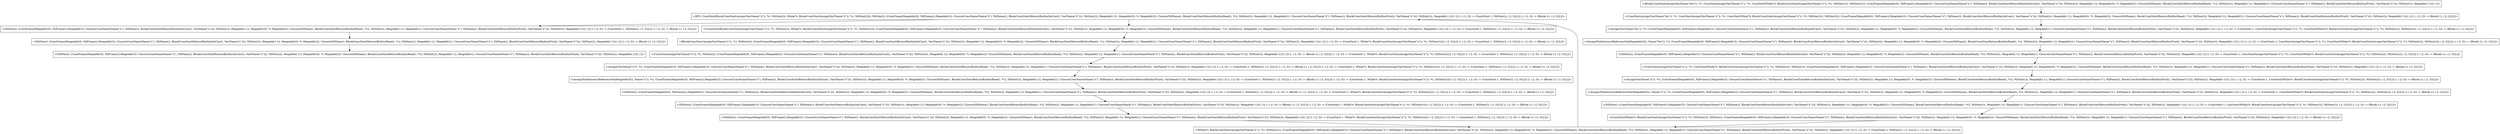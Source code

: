 digraph {
    0 [label="<(NilStmt(); (ConsFrame(HeapAddr(0), NilFrame()),HeapAddr(3): Closure(ConsName(Name(\"x\"), NilName()), Block(ConsStmt(Return(Builtin(IntCast(), Var(Name(\"x\")))), NilStmt())), HeapAddr(-1)), HeapAddr(0): *v, HeapAddr(2): Closure(NilName(), Block(ConsStmt(Return(Builtin(Read(), *v)), NilStmt())), HeapAddr(-1)), HeapAddr(1): Closure(ConsName(Name(\"x\"), NilName()), Block(ConsStmt(Return(Builtin(Print(), Var(Name(\"x\")))), NilStmt())), HeapAddr(-1)))) | []>"
      ,shape=box];
    1 [label="<(ConsStmt(Assign(Var(Name(\"foo\")), *v), ConsStmt(Assign(Var(Name(\"x\")), *v), ConsStmt(While(*v, Block(ConsStmt(Assign(Var(Name(\"x\")), *v), NilStmt()))), NilStmt()))); (ConsFrame(HeapAddr(0), NilFrame()),HeapAddr(3): Closure(ConsName(Name(\"x\"), NilName()), Block(ConsStmt(Return(Builtin(IntCast(), Var(Name(\"x\")))), NilStmt())), HeapAddr(-1)), HeapAddr(0): *v, HeapAddr(2): Closure(NilName(), Block(ConsStmt(Return(Builtin(Read(), *v)), NilStmt())), HeapAddr(-1)), HeapAddr(1): Closure(ConsName(Name(\"x\"), NilName()), Block(ConsStmt(Return(Builtin(Print(), Var(Name(\"x\")))), NilStmt())), HeapAddr(-1)))) | [\\(-1; (-2,-3)) -> (Block(-1); (-2,-3))].[]>"
      ,shape=box];
    2 [label="<(Assign(FieldAccess(ReferenceVal(HeapAddr(0)), Name(\"foo\")), *v); (ConsFrame(HeapAddr(0), NilFrame()),HeapAddr(3): Closure(ConsName(Name(\"x\"), NilName()), Block(ConsStmt(Return(Builtin(IntCast(), Var(Name(\"x\")))), NilStmt())), HeapAddr(-1)), HeapAddr(0): *v, HeapAddr(2): Closure(NilName(), Block(ConsStmt(Return(Builtin(Read(), *v)), NilStmt())), HeapAddr(-1)), HeapAddr(1): Closure(ConsName(Name(\"x\"), NilName()), Block(ConsStmt(Return(Builtin(Print(), Var(Name(\"x\")))), NilStmt())), HeapAddr(-1)))) | [\\(-1; (-2,-3)) -> (ConsStmt(-1, ConsStmt(Assign(Var(Name(\"x\")), *v), ConsStmt(While(*v, Block(ConsStmt(Assign(Var(Name(\"x\")), *v), NilStmt()))), NilStmt()))); (-2,-3))].[\\(-1; (-2,-3)) -> (Block(-1); (-2,-3))].[]>"
      ,shape=box];
    3 [label="<(NilStmt(); (ConsFrame(HeapAddr(0), NilFrame()),HeapAddr(3): Closure(ConsName(Name(\"x\"), NilName()), Block(ConsStmt(Return(Builtin(IntCast(), Var(Name(\"x\")))), NilStmt())), HeapAddr(-1)), HeapAddr(0): *v, HeapAddr(2): Closure(NilName(), Block(ConsStmt(Return(Builtin(Read(), *v)), NilStmt())), HeapAddr(-1)), HeapAddr(1): Closure(ConsName(Name(\"x\"), NilName()), Block(ConsStmt(Return(Builtin(Print(), Var(Name(\"x\")))), NilStmt())), HeapAddr(-1)))) | [\\(-1; (-2,-3)) -> (ConsStmt(-1, NilStmt()); (-2,-3))].[\\(-1; (-2,-3)) -> (Block(-1); (-2,-3))].[\\(-1; (-2,-3)) -> (ConsStmt(-1, While(*v, Block(ConsStmt(Assign(Var(Name(\"x\")), *v), NilStmt())))); (-2,-3))].[\\(-1; (-2,-3)) -> (ConsStmt(-1, NilStmt()); (-2,-3))].[\\(-1; (-2,-3)) -> (Block(-1); (-2,-3))].[]>"
      ,shape=box];
    4 [label="<(Assign(FieldAccess(ReferenceVal(HeapAddr(0)), Name(\"x\")), *v); (ConsFrame(HeapAddr(0), NilFrame()),HeapAddr(3): Closure(ConsName(Name(\"x\"), NilName()), Block(ConsStmt(Return(Builtin(IntCast(), Var(Name(\"x\")))), NilStmt())), HeapAddr(-1)), HeapAddr(0): *v, HeapAddr(2): Closure(NilName(), Block(ConsStmt(Return(Builtin(Read(), *v)), NilStmt())), HeapAddr(-1)), HeapAddr(1): Closure(ConsName(Name(\"x\"), NilName()), Block(ConsStmt(Return(Builtin(Print(), Var(Name(\"x\")))), NilStmt())), HeapAddr(-1)))) | [\\(-1; (-2,-3)) -> (ConsStmt(-1, NilStmt()); (-2,-3))].[\\(-1; (-2,-3)) -> (Block(-1); (-2,-3))].[\\(-1; (-2,-3)) -> (ConsStmt(-1, While(*v, Block(ConsStmt(Assign(Var(Name(\"x\")), *v), NilStmt())))); (-2,-3))].[\\(-1; (-2,-3)) -> (ConsStmt(-1, NilStmt()); (-2,-3))].[\\(-1; (-2,-3)) -> (Block(-1); (-2,-3))].[]>"
      ,shape=box];
    5 [label="<(Assign(Var(Name(\"x\")), *v); (ConsFrame(HeapAddr(0), NilFrame()),HeapAddr(3): Closure(ConsName(Name(\"x\"), NilName()), Block(ConsStmt(Return(Builtin(IntCast(), Var(Name(\"x\")))), NilStmt())), HeapAddr(-1)), HeapAddr(0): *v, HeapAddr(2): Closure(NilName(), Block(ConsStmt(Return(Builtin(Read(), *v)), NilStmt())), HeapAddr(-1)), HeapAddr(1): Closure(ConsName(Name(\"x\"), NilName()), Block(ConsStmt(Return(Builtin(Print(), Var(Name(\"x\")))), NilStmt())), HeapAddr(-1)))) | [\\(-1; (-2,-3)) -> (ConsStmt(-1, NilStmt()); (-2,-3))].[\\(-1; (-2,-3)) -> (Block(-1); (-2,-3))].[\\(-1; (-2,-3)) -> (ConsStmt(-1, While(*v, Block(ConsStmt(Assign(Var(Name(\"x\")), *v), NilStmt())))); (-2,-3))].[\\(-1; (-2,-3)) -> (ConsStmt(-1, NilStmt()); (-2,-3))].[\\(-1; (-2,-3)) -> (Block(-1); (-2,-3))].[]>"
      ,shape=box];
    6 [label="<(ConsStmt(Assign(Var(Name(\"x\")), *v), NilStmt()); (ConsFrame(HeapAddr(0), NilFrame()),HeapAddr(3): Closure(ConsName(Name(\"x\"), NilName()), Block(ConsStmt(Return(Builtin(IntCast(), Var(Name(\"x\")))), NilStmt())), HeapAddr(-1)), HeapAddr(0): *v, HeapAddr(2): Closure(NilName(), Block(ConsStmt(Return(Builtin(Read(), *v)), NilStmt())), HeapAddr(-1)), HeapAddr(1): Closure(ConsName(Name(\"x\"), NilName()), Block(ConsStmt(Return(Builtin(Print(), Var(Name(\"x\")))), NilStmt())), HeapAddr(-1)))) | [\\(-1; (-2,-3)) -> (Block(-1); (-2,-3))].[\\(-1; (-2,-3)) -> (ConsStmt(-1, While(*v, Block(ConsStmt(Assign(Var(Name(\"x\")), *v), NilStmt())))); (-2,-3))].[\\(-1; (-2,-3)) -> (ConsStmt(-1, NilStmt()); (-2,-3))].[\\(-1; (-2,-3)) -> (Block(-1); (-2,-3))].[]>"
      ,shape=box];
    7 [label="<(NilStmt(); (ConsFrame(HeapAddr(0), NilFrame()),HeapAddr(3): Closure(ConsName(Name(\"x\"), NilName()), Block(ConsStmt(Return(Builtin(IntCast(), Var(Name(\"x\")))), NilStmt())), HeapAddr(-1)), HeapAddr(0): *v, HeapAddr(2): Closure(NilName(), Block(ConsStmt(Return(Builtin(Read(), *v)), NilStmt())), HeapAddr(-1)), HeapAddr(1): Closure(ConsName(Name(\"x\"), NilName()), Block(ConsStmt(Return(Builtin(Print(), Var(Name(\"x\")))), NilStmt())), HeapAddr(-1)))) | [\\(-1; (-2,-3)) -> (Block(-1); (-2,-3))].[\\(-1; (-2,-3)) -> (ConsStmt(-1, While(*v, Block(ConsStmt(Assign(Var(Name(\"x\")), *v), NilStmt())))); (-2,-3))].[\\(-1; (-2,-3)) -> (ConsStmt(-1, NilStmt()); (-2,-3))].[\\(-1; (-2,-3)) -> (Block(-1); (-2,-3))].[]>"
      ,shape=box];
    8 [label="<(NilStmt(); (ConsFrame(HeapAddr(0), NilFrame()),HeapAddr(3): Closure(ConsName(Name(\"x\"), NilName()), Block(ConsStmt(Return(Builtin(IntCast(), Var(Name(\"x\")))), NilStmt())), HeapAddr(-1)), HeapAddr(0): *v, HeapAddr(2): Closure(NilName(), Block(ConsStmt(Return(Builtin(Read(), *v)), NilStmt())), HeapAddr(-1)), HeapAddr(1): Closure(ConsName(Name(\"x\"), NilName()), Block(ConsStmt(Return(Builtin(Print(), Var(Name(\"x\")))), NilStmt())), HeapAddr(-1)))) | [\\(-1; (-2,-3)) -> (ConsStmt(-1, While(*v, Block(ConsStmt(Assign(Var(Name(\"x\")), *v), NilStmt())))); (-2,-3))].[\\(-1; (-2,-3)) -> (ConsStmt(-1, NilStmt()); (-2,-3))].[\\(-1; (-2,-3)) -> (Block(-1); (-2,-3))].[]>"
      ,shape=box];
    9 [label="<(Block(ConsStmt(Assign(Var(Name(\"x\")), *v), NilStmt())); (ConsFrame(HeapAddr(0), NilFrame()),HeapAddr(3): Closure(ConsName(Name(\"x\"), NilName()), Block(ConsStmt(Return(Builtin(IntCast(), Var(Name(\"x\")))), NilStmt())), HeapAddr(-1)), HeapAddr(0): *v, HeapAddr(2): Closure(NilName(), Block(ConsStmt(Return(Builtin(Read(), *v)), NilStmt())), HeapAddr(-1)), HeapAddr(1): Closure(ConsName(Name(\"x\"), NilName()), Block(ConsStmt(Return(Builtin(Print(), Var(Name(\"x\")))), NilStmt())), HeapAddr(-1)))) | [\\(-1; (-2,-3)) -> (ConsStmt(-1, While(*v, Block(ConsStmt(Assign(Var(Name(\"x\")), *v), NilStmt())))); (-2,-3))].[\\(-1; (-2,-3)) -> (ConsStmt(-1, NilStmt()); (-2,-3))].[\\(-1; (-2,-3)) -> (Block(-1); (-2,-3))].[]>"
      ,shape=box];
    10 [label="<(If(*v, ConsStmt(Block(ConsStmt(Assign(Var(Name(\"x\")), *v), NilStmt())), While(*v, Block(ConsStmt(Assign(Var(Name(\"x\")), *v), NilStmt())))), NilStmt()); (ConsFrame(HeapAddr(0), NilFrame()),HeapAddr(3): Closure(ConsName(Name(\"x\"), NilName()), Block(ConsStmt(Return(Builtin(IntCast(), Var(Name(\"x\")))), NilStmt())), HeapAddr(-1)), HeapAddr(0): *v, HeapAddr(2): Closure(NilName(), Block(ConsStmt(Return(Builtin(Read(), *v)), NilStmt())), HeapAddr(-1)), HeapAddr(1): Closure(ConsName(Name(\"x\"), NilName()), Block(ConsStmt(Return(Builtin(Print(), Var(Name(\"x\")))), NilStmt())), HeapAddr(-1)))) | [\\(-1; (-2,-3)) -> (ConsStmt(-1, NilStmt()); (-2,-3))].[\\(-1; (-2,-3)) -> (Block(-1); (-2,-3))].[]>"
       ,shape=box];
    11 [label="<(NilStmt(); (ConsFrame(HeapAddr(0), NilFrame()),HeapAddr(3): Closure(ConsName(Name(\"x\"), NilName()), Block(ConsStmt(Return(Builtin(IntCast(), Var(Name(\"x\")))), NilStmt())), HeapAddr(-1)), HeapAddr(0): *v, HeapAddr(2): Closure(NilName(), Block(ConsStmt(Return(Builtin(Read(), *v)), NilStmt())), HeapAddr(-1)), HeapAddr(1): Closure(ConsName(Name(\"x\"), NilName()), Block(ConsStmt(Return(Builtin(Print(), Var(Name(\"x\")))), NilStmt())), HeapAddr(-1)))) | [\\(-1; (-2,-3)) -> (ConsStmt(-1, ConsStmt(Assign(Var(Name(\"x\")), *v), ConsStmt(While(*v, Block(ConsStmt(Assign(Var(Name(\"x\")), *v), NilStmt()))), NilStmt()))); (-2,-3))].[\\(-1; (-2,-3)) -> (Block(-1); (-2,-3))].[]>"
       ,shape=box];
    12 [label="<(Assign(Var(Name(\"foo\")), *v); (ConsFrame(HeapAddr(0), NilFrame()),HeapAddr(3): Closure(ConsName(Name(\"x\"), NilName()), Block(ConsStmt(Return(Builtin(IntCast(), Var(Name(\"x\")))), NilStmt())), HeapAddr(-1)), HeapAddr(0): *v, HeapAddr(2): Closure(NilName(), Block(ConsStmt(Return(Builtin(Read(), *v)), NilStmt())), HeapAddr(-1)), HeapAddr(1): Closure(ConsName(Name(\"x\"), NilName()), Block(ConsStmt(Return(Builtin(Print(), Var(Name(\"x\")))), NilStmt())), HeapAddr(-1)))) | [\\(-1; (-2,-3)) -> (ConsStmt(-1, ConsStmt(Assign(Var(Name(\"x\")), *v), ConsStmt(While(*v, Block(ConsStmt(Assign(Var(Name(\"x\")), *v), NilStmt()))), NilStmt()))); (-2,-3))].[\\(-1; (-2,-3)) -> (Block(-1); (-2,-3))].[]>"
       ,shape=box];
    13 [label="<(NilStmt(); (ConsFrame(HeapAddr(0), NilFrame()),HeapAddr(3): Closure(ConsName(Name(\"x\"), NilName()), Block(ConsStmt(Return(Builtin(IntCast(), Var(Name(\"x\")))), NilStmt())), HeapAddr(-1)), HeapAddr(0): *v, HeapAddr(2): Closure(NilName(), Block(ConsStmt(Return(Builtin(Read(), *v)), NilStmt())), HeapAddr(-1)), HeapAddr(1): Closure(ConsName(Name(\"x\"), NilName()), Block(ConsStmt(Return(Builtin(Print(), Var(Name(\"x\")))), NilStmt())), HeapAddr(-1)))) | [\\(-1; (-2,-3)) -> (Block(-1); (-2,-3))].[]>"
       ,shape=box];
    14 [label="<(NilStmt(); (ConsFrame(HeapAddr(0), NilFrame()),HeapAddr(3): Closure(ConsName(Name(\"x\"), NilName()), Block(ConsStmt(Return(Builtin(IntCast(), Var(Name(\"x\")))), NilStmt())), HeapAddr(-1)), HeapAddr(0): *v, HeapAddr(2): Closure(NilName(), Block(ConsStmt(Return(Builtin(Read(), *v)), NilStmt())), HeapAddr(-1)), HeapAddr(1): Closure(ConsName(Name(\"x\"), NilName()), Block(ConsStmt(Return(Builtin(Print(), Var(Name(\"x\")))), NilStmt())), HeapAddr(-1)))) | [\\(-1; (-2,-3)) -> (ConsStmt(-1, NilStmt()); (-2,-3))].[\\(-1; (-2,-3)) -> (Block(-1); (-2,-3))].[]>"
       ,shape=box];
    15 [label="<(ConsStmt(Block(ConsStmt(Assign(Var(Name(\"x\")), *v), NilStmt())), While(*v, Block(ConsStmt(Assign(Var(Name(\"x\")), *v), NilStmt())))); (ConsFrame(HeapAddr(0), NilFrame()),HeapAddr(3): Closure(ConsName(Name(\"x\"), NilName()), Block(ConsStmt(Return(Builtin(IntCast(), Var(Name(\"x\")))), NilStmt())), HeapAddr(-1)), HeapAddr(0): *v, HeapAddr(2): Closure(NilName(), Block(ConsStmt(Return(Builtin(Read(), *v)), NilStmt())), HeapAddr(-1)), HeapAddr(1): Closure(ConsName(Name(\"x\"), NilName()), Block(ConsStmt(Return(Builtin(Print(), Var(Name(\"x\")))), NilStmt())), HeapAddr(-1)))) | [\\(-1; (-2,-3)) -> (ConsStmt(-1, NilStmt()); (-2,-3))].[\\(-1; (-2,-3)) -> (Block(-1); (-2,-3))].[]>"
       ,shape=box];
    16 [label="<(While(*v, Block(ConsStmt(Assign(Var(Name(\"x\")), *v), NilStmt()))); (ConsFrame(HeapAddr(0), NilFrame()),HeapAddr(3): Closure(ConsName(Name(\"x\"), NilName()), Block(ConsStmt(Return(Builtin(IntCast(), Var(Name(\"x\")))), NilStmt())), HeapAddr(-1)), HeapAddr(0): *v, HeapAddr(2): Closure(NilName(), Block(ConsStmt(Return(Builtin(Read(), *v)), NilStmt())), HeapAddr(-1)), HeapAddr(1): Closure(ConsName(Name(\"x\"), NilName()), Block(ConsStmt(Return(Builtin(Print(), Var(Name(\"x\")))), NilStmt())), HeapAddr(-1)))) | [\\(-1; (-2,-3)) -> (ConsStmt(-1, NilStmt()); (-2,-3))].[\\(-1; (-2,-3)) -> (Block(-1); (-2,-3))].[]>"
       ,shape=box];
    17 [label="<(Assign(Var(Name(\"x\")), *v); (ConsFrame(HeapAddr(0), NilFrame()),HeapAddr(3): Closure(ConsName(Name(\"x\"), NilName()), Block(ConsStmt(Return(Builtin(IntCast(), Var(Name(\"x\")))), NilStmt())), HeapAddr(-1)), HeapAddr(0): *v, HeapAddr(2): Closure(NilName(), Block(ConsStmt(Return(Builtin(Read(), *v)), NilStmt())), HeapAddr(-1)), HeapAddr(1): Closure(ConsName(Name(\"x\"), NilName()), Block(ConsStmt(Return(Builtin(Print(), Var(Name(\"x\")))), NilStmt())), HeapAddr(-1)))) | [\\(-1; (-2,-3)) -> (ConsStmt(-1, ConsStmt(While(*v, Block(ConsStmt(Assign(Var(Name(\"x\")), *v), NilStmt()))), NilStmt())); (-2,-3))].[\\(-1; (-2,-3)) -> (Block(-1); (-2,-3))].[]>"
       ,shape=box];
    18 [label="<(NilStmt(); (ConsFrame(HeapAddr(0), NilFrame()),HeapAddr(3): Closure(ConsName(Name(\"x\"), NilName()), Block(ConsStmt(Return(Builtin(IntCast(), Var(Name(\"x\")))), NilStmt())), HeapAddr(-1)), HeapAddr(0): *v, HeapAddr(2): Closure(NilName(), Block(ConsStmt(Return(Builtin(Read(), *v)), NilStmt())), HeapAddr(-1)), HeapAddr(1): Closure(ConsName(Name(\"x\"), NilName()), Block(ConsStmt(Return(Builtin(Print(), Var(Name(\"x\")))), NilStmt())), HeapAddr(-1)))) | [\\(-1; (-2,-3)) -> (ConsStmt(-1, ConsStmt(While(*v, Block(ConsStmt(Assign(Var(Name(\"x\")), *v), NilStmt()))), NilStmt())); (-2,-3))].[\\(-1; (-2,-3)) -> (Block(-1); (-2,-3))].[]>"
       ,shape=box];
    19 [label="<(ConsStmt(Assign(Var(Name(\"x\")), *v), ConsStmt(While(*v, Block(ConsStmt(Assign(Var(Name(\"x\")), *v), NilStmt()))), NilStmt())); (ConsFrame(HeapAddr(0), NilFrame()),HeapAddr(3): Closure(ConsName(Name(\"x\"), NilName()), Block(ConsStmt(Return(Builtin(IntCast(), Var(Name(\"x\")))), NilStmt())), HeapAddr(-1)), HeapAddr(0): *v, HeapAddr(2): Closure(NilName(), Block(ConsStmt(Return(Builtin(Read(), *v)), NilStmt())), HeapAddr(-1)), HeapAddr(1): Closure(ConsName(Name(\"x\"), NilName()), Block(ConsStmt(Return(Builtin(Print(), Var(Name(\"x\")))), NilStmt())), HeapAddr(-1)))) | [\\(-1; (-2,-3)) -> (Block(-1); (-2,-3))].[]>"
       ,shape=box];
    20 [label="<(Assign(FieldAccess(ReferenceVal(HeapAddr(0)), Name(\"x\")), *v); (ConsFrame(HeapAddr(0), NilFrame()),HeapAddr(3): Closure(ConsName(Name(\"x\"), NilName()), Block(ConsStmt(Return(Builtin(IntCast(), Var(Name(\"x\")))), NilStmt())), HeapAddr(-1)), HeapAddr(0): *v, HeapAddr(2): Closure(NilName(), Block(ConsStmt(Return(Builtin(Read(), *v)), NilStmt())), HeapAddr(-1)), HeapAddr(1): Closure(ConsName(Name(\"x\"), NilName()), Block(ConsStmt(Return(Builtin(Print(), Var(Name(\"x\")))), NilStmt())), HeapAddr(-1)))) | [\\(-1; (-2,-3)) -> (ConsStmt(-1, ConsStmt(While(*v, Block(ConsStmt(Assign(Var(Name(\"x\")), *v), NilStmt()))), NilStmt())); (-2,-3))].[\\(-1; (-2,-3)) -> (Block(-1); (-2,-3))].[]>"
       ,shape=box];
    21 [label="<(ConsStmt(While(*v, Block(ConsStmt(Assign(Var(Name(\"x\")), *v), NilStmt()))), NilStmt()); (ConsFrame(HeapAddr(0), NilFrame()),HeapAddr(3): Closure(ConsName(Name(\"x\"), NilName()), Block(ConsStmt(Return(Builtin(IntCast(), Var(Name(\"x\")))), NilStmt())), HeapAddr(-1)), HeapAddr(0): *v, HeapAddr(2): Closure(NilName(), Block(ConsStmt(Return(Builtin(Read(), *v)), NilStmt())), HeapAddr(-1)), HeapAddr(1): Closure(ConsName(Name(\"x\"), NilName()), Block(ConsStmt(Return(Builtin(Print(), Var(Name(\"x\")))), NilStmt())), HeapAddr(-1)))) | [\\(-1; (-2,-3)) -> (Block(-1); (-2,-3))].[]>"
       ,shape=box];
    22 [label="<(Block(ConsStmt(Assign(Var(Name(\"foo\")), *v), ConsStmt(Assign(Var(Name(\"x\")), *v), ConsStmt(While(*v, Block(ConsStmt(Assign(Var(Name(\"x\")), *v), NilStmt()))), NilStmt())))); (ConsFrame(HeapAddr(0), NilFrame()),HeapAddr(3): Closure(ConsName(Name(\"x\"), NilName()), Block(ConsStmt(Return(Builtin(IntCast(), Var(Name(\"x\")))), NilStmt())), HeapAddr(-1)), HeapAddr(0): *v, HeapAddr(2): Closure(NilName(), Block(ConsStmt(Return(Builtin(Read(), *v)), NilStmt())), HeapAddr(-1)), HeapAddr(1): Closure(ConsName(Name(\"x\"), NilName()), Block(ConsStmt(Return(Builtin(Print(), Var(Name(\"x\")))), NilStmt())), HeapAddr(-1)))) | []>"
       ,shape=box];
    1 -> 12 [label="",shape=box];
    2 -> 11 [label="",shape=box];
    3 -> 7 [label="",shape=box];
    4 -> 3 [label="",shape=box];
    5 -> 4 [label="",shape=box];
    6 -> 5 [label="",shape=box];
    7 -> 8 [label="",shape=box];
    8 -> 16 [label="",shape=box];
    9 -> 6 [label="",shape=box];
    10 -> 14 [label="",shape=box];
    10 -> 15 [label="",shape=box];
    11 -> 19 [label="",shape=box];
    12 -> 2 [label="",shape=box];
    13 -> 0 [label="",shape=box];
    14 -> 13 [label="",shape=box];
    15 -> 9 [label="",shape=box];
    16 -> 10 [label="",shape=box];
    17 -> 20 [label="",shape=box];
    18 -> 21 [label="",shape=box];
    19 -> 17 [label="",shape=box];
    20 -> 18 [label="",shape=box];
    21 -> 16 [label="",shape=box];
    22 -> 1 [label="",shape=box];
}
